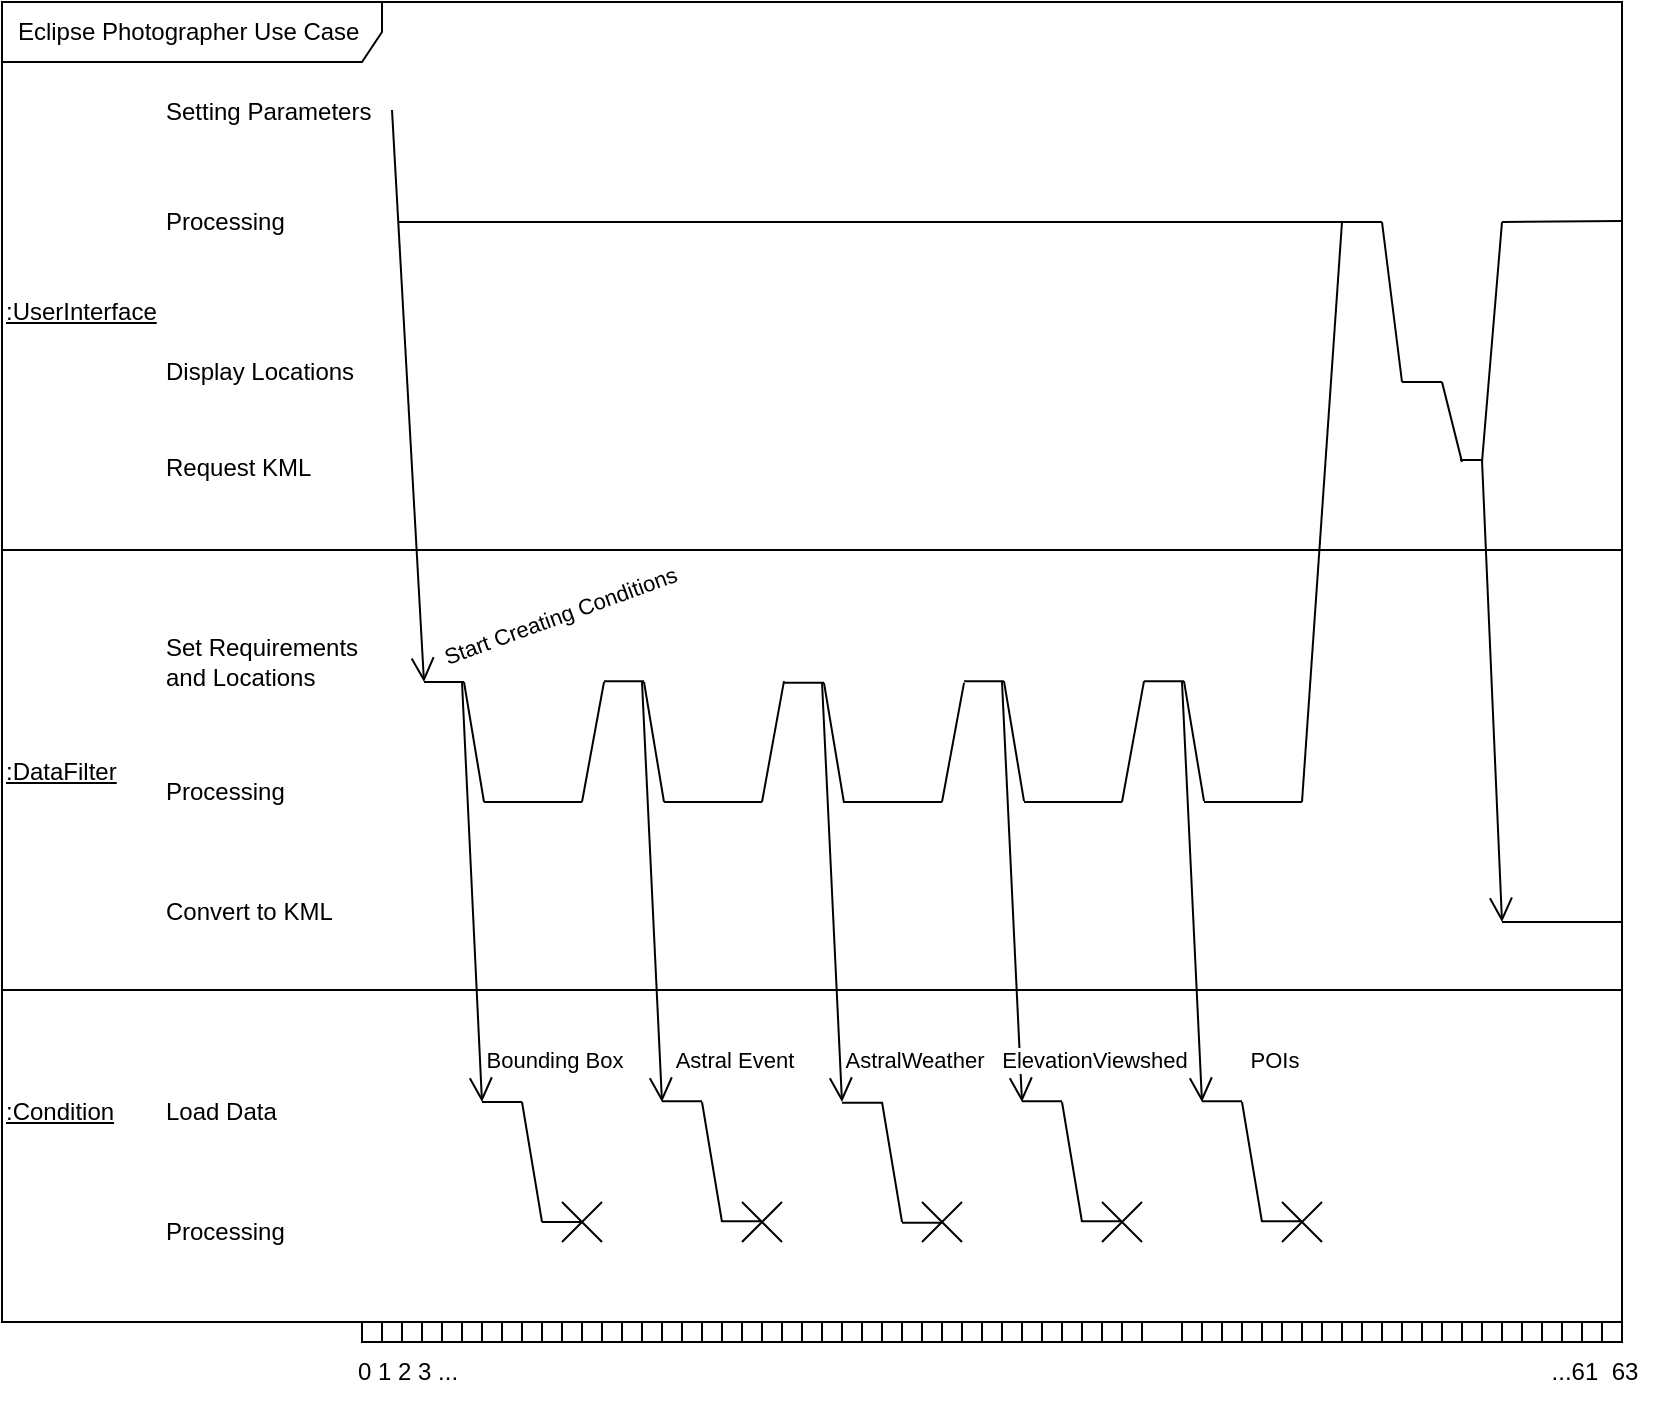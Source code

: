 <mxfile version="22.1.7" type="device">
  <diagram name="Page-1" id="HcxFEfZ0eBOzIZFBXwKu">
    <mxGraphModel dx="1050" dy="574" grid="1" gridSize="10" guides="1" tooltips="1" connect="1" arrows="1" fold="1" page="1" pageScale="1" pageWidth="850" pageHeight="1100" math="0" shadow="0">
      <root>
        <mxCell id="0" />
        <mxCell id="1" parent="0" />
        <mxCell id="DbC4WJu37ufmxkoMrPCV-1" value="Eclipse Photographer Use Case&amp;nbsp;" style="shape=umlFrame;whiteSpace=wrap;html=1;pointerEvents=0;width=190;height=30;movable=0;resizable=0;rotatable=0;deletable=0;editable=0;locked=1;connectable=0;" parent="1" vertex="1">
          <mxGeometry x="20" y="50" width="810" height="660" as="geometry" />
        </mxCell>
        <mxCell id="DbC4WJu37ufmxkoMrPCV-13" value="" style="line;strokeWidth=1;fillColor=none;align=left;verticalAlign=middle;spacingTop=-1;spacingLeft=3;spacingRight=3;rotatable=0;labelPosition=right;points=[];portConstraint=eastwest;strokeColor=inherit;" parent="1" vertex="1">
          <mxGeometry x="20" y="320" width="810" height="8" as="geometry" />
        </mxCell>
        <mxCell id="DbC4WJu37ufmxkoMrPCV-2" value="&lt;u&gt;:UserInterface&lt;/u&gt;" style="text;html=1;align=left;verticalAlign=middle;resizable=0;points=[];autosize=1;strokeColor=none;fillColor=none;" parent="1" vertex="1">
          <mxGeometry x="20" y="190" width="100" height="30" as="geometry" />
        </mxCell>
        <mxCell id="DbC4WJu37ufmxkoMrPCV-3" value="&lt;u&gt;:DataFilter&lt;/u&gt;" style="text;html=1;align=left;verticalAlign=middle;resizable=0;points=[];autosize=1;strokeColor=none;fillColor=none;" parent="1" vertex="1">
          <mxGeometry x="20" y="420" width="80" height="30" as="geometry" />
        </mxCell>
        <mxCell id="DbC4WJu37ufmxkoMrPCV-12" value="Load Data" style="text;html=1;align=left;verticalAlign=middle;resizable=0;points=[];autosize=1;strokeColor=none;fillColor=none;" parent="1" vertex="1">
          <mxGeometry x="100" y="590" width="80" height="30" as="geometry" />
        </mxCell>
        <mxCell id="DbC4WJu37ufmxkoMrPCV-14" value="Processing" style="text;html=1;align=left;verticalAlign=middle;resizable=0;points=[];autosize=1;strokeColor=none;fillColor=none;" parent="1" vertex="1">
          <mxGeometry x="100" y="430" width="80" height="30" as="geometry" />
        </mxCell>
        <mxCell id="DbC4WJu37ufmxkoMrPCV-15" value="&lt;div style=&quot;&quot;&gt;&lt;span style=&quot;background-color: initial;&quot;&gt;Set Requirements&lt;/span&gt;&lt;/div&gt;&lt;div style=&quot;&quot;&gt;&lt;span style=&quot;background-color: initial;&quot;&gt;and Locations&lt;/span&gt;&lt;/div&gt;" style="text;html=1;align=left;verticalAlign=middle;resizable=0;points=[];autosize=1;strokeColor=none;fillColor=none;" parent="1" vertex="1">
          <mxGeometry x="100" y="360" width="120" height="40" as="geometry" />
        </mxCell>
        <mxCell id="DbC4WJu37ufmxkoMrPCV-9" value="Setting Parameters" style="text;html=1;align=left;verticalAlign=middle;resizable=0;points=[];autosize=1;strokeColor=none;fillColor=none;" parent="1" vertex="1">
          <mxGeometry x="100" y="90" width="130" height="30" as="geometry" />
        </mxCell>
        <mxCell id="DbC4WJu37ufmxkoMrPCV-10" value="Processing" style="text;html=1;align=left;verticalAlign=middle;resizable=0;points=[];autosize=1;strokeColor=none;fillColor=none;" parent="1" vertex="1">
          <mxGeometry x="100" y="145" width="80" height="30" as="geometry" />
        </mxCell>
        <mxCell id="DbC4WJu37ufmxkoMrPCV-11" value="Display Locations" style="text;html=1;align=left;verticalAlign=middle;resizable=0;points=[];autosize=1;strokeColor=none;fillColor=none;" parent="1" vertex="1">
          <mxGeometry x="100" y="220" width="120" height="30" as="geometry" />
        </mxCell>
        <mxCell id="DbC4WJu37ufmxkoMrPCV-17" value="Request KML" style="text;html=1;align=left;verticalAlign=middle;resizable=0;points=[];autosize=1;strokeColor=none;fillColor=none;" parent="1" vertex="1">
          <mxGeometry x="100" y="268" width="100" height="30" as="geometry" />
        </mxCell>
        <mxCell id="DbC4WJu37ufmxkoMrPCV-18" value="Convert to KML" style="text;html=1;align=left;verticalAlign=middle;resizable=0;points=[];autosize=1;strokeColor=none;fillColor=none;" parent="1" vertex="1">
          <mxGeometry x="100" y="490" width="110" height="30" as="geometry" />
        </mxCell>
        <mxCell id="DbC4WJu37ufmxkoMrPCV-34" value="" style="endArrow=open;html=1;rounded=0;endFill=0;endSize=10;" parent="1" edge="1">
          <mxGeometry relative="1" as="geometry">
            <mxPoint x="215" y="104" as="sourcePoint" />
            <mxPoint x="231" y="390" as="targetPoint" />
          </mxGeometry>
        </mxCell>
        <mxCell id="r3XrPDGAiq6w87W_sXvV-22" value="Start Creating Conditions" style="edgeLabel;html=1;align=center;verticalAlign=middle;resizable=0;points=[];rotation=340;labelBackgroundColor=default;" parent="DbC4WJu37ufmxkoMrPCV-34" vertex="1" connectable="0">
          <mxGeometry x="0.031" y="1" relative="1" as="geometry">
            <mxPoint x="74" y="106" as="offset" />
          </mxGeometry>
        </mxCell>
        <mxCell id="DbC4WJu37ufmxkoMrPCV-35" value="" style="endArrow=none;html=1;rounded=0;" parent="1" edge="1">
          <mxGeometry relative="1" as="geometry">
            <mxPoint x="231" y="390" as="sourcePoint" />
            <mxPoint x="251" y="390" as="targetPoint" />
          </mxGeometry>
        </mxCell>
        <mxCell id="DbC4WJu37ufmxkoMrPCV-53" value="" style="endArrow=none;html=1;rounded=0;" parent="1" edge="1">
          <mxGeometry relative="1" as="geometry">
            <mxPoint x="251" y="390" as="sourcePoint" />
            <mxPoint x="261" y="450" as="targetPoint" />
          </mxGeometry>
        </mxCell>
        <mxCell id="DbC4WJu37ufmxkoMrPCV-55" value="" style="endArrow=none;html=1;rounded=0;" parent="1" edge="1">
          <mxGeometry relative="1" as="geometry">
            <mxPoint x="261" y="450" as="sourcePoint" />
            <mxPoint x="310" y="450" as="targetPoint" />
          </mxGeometry>
        </mxCell>
        <mxCell id="DbC4WJu37ufmxkoMrPCV-58" value="" style="endArrow=none;html=1;rounded=0;" parent="1" edge="1">
          <mxGeometry relative="1" as="geometry">
            <mxPoint x="321" y="390" as="sourcePoint" />
            <mxPoint x="310" y="450" as="targetPoint" />
          </mxGeometry>
        </mxCell>
        <mxCell id="DbC4WJu37ufmxkoMrPCV-59" value="" style="endArrow=none;html=1;rounded=0;" parent="1" edge="1">
          <mxGeometry relative="1" as="geometry">
            <mxPoint x="321" y="389.57" as="sourcePoint" />
            <mxPoint x="341" y="389.57" as="targetPoint" />
          </mxGeometry>
        </mxCell>
        <mxCell id="DbC4WJu37ufmxkoMrPCV-60" value="" style="endArrow=none;html=1;rounded=0;" parent="1" edge="1">
          <mxGeometry relative="1" as="geometry">
            <mxPoint x="341" y="390" as="sourcePoint" />
            <mxPoint x="351" y="450" as="targetPoint" />
          </mxGeometry>
        </mxCell>
        <mxCell id="DbC4WJu37ufmxkoMrPCV-61" value="" style="endArrow=none;html=1;rounded=0;" parent="1" edge="1">
          <mxGeometry relative="1" as="geometry">
            <mxPoint x="351" y="450" as="sourcePoint" />
            <mxPoint x="400" y="450" as="targetPoint" />
          </mxGeometry>
        </mxCell>
        <mxCell id="DbC4WJu37ufmxkoMrPCV-64" value="" style="endArrow=none;html=1;rounded=0;" parent="1" edge="1">
          <mxGeometry relative="1" as="geometry">
            <mxPoint x="411" y="389.57" as="sourcePoint" />
            <mxPoint x="400" y="450" as="targetPoint" />
          </mxGeometry>
        </mxCell>
        <mxCell id="DbC4WJu37ufmxkoMrPCV-65" value="" style="endArrow=none;html=1;rounded=0;" parent="1" edge="1">
          <mxGeometry relative="1" as="geometry">
            <mxPoint x="411" y="390.43" as="sourcePoint" />
            <mxPoint x="431" y="390.43" as="targetPoint" />
          </mxGeometry>
        </mxCell>
        <mxCell id="DbC4WJu37ufmxkoMrPCV-66" value="" style="endArrow=none;html=1;rounded=0;" parent="1" edge="1">
          <mxGeometry relative="1" as="geometry">
            <mxPoint x="431" y="390.43" as="sourcePoint" />
            <mxPoint x="441" y="450.43" as="targetPoint" />
          </mxGeometry>
        </mxCell>
        <mxCell id="DbC4WJu37ufmxkoMrPCV-67" value="" style="endArrow=none;html=1;rounded=0;" parent="1" edge="1">
          <mxGeometry relative="1" as="geometry">
            <mxPoint x="441" y="450" as="sourcePoint" />
            <mxPoint x="490" y="450" as="targetPoint" />
          </mxGeometry>
        </mxCell>
        <mxCell id="DbC4WJu37ufmxkoMrPCV-70" value="" style="endArrow=none;html=1;rounded=0;" parent="1" edge="1">
          <mxGeometry relative="1" as="geometry">
            <mxPoint x="501" y="390.43" as="sourcePoint" />
            <mxPoint x="490" y="450" as="targetPoint" />
          </mxGeometry>
        </mxCell>
        <mxCell id="DbC4WJu37ufmxkoMrPCV-71" value="" style="endArrow=none;html=1;rounded=0;" parent="1" edge="1">
          <mxGeometry relative="1" as="geometry">
            <mxPoint x="501" y="389.57" as="sourcePoint" />
            <mxPoint x="521" y="389.57" as="targetPoint" />
          </mxGeometry>
        </mxCell>
        <mxCell id="DbC4WJu37ufmxkoMrPCV-72" value="" style="endArrow=none;html=1;rounded=0;" parent="1" edge="1">
          <mxGeometry relative="1" as="geometry">
            <mxPoint x="521" y="389.57" as="sourcePoint" />
            <mxPoint x="531" y="449.57" as="targetPoint" />
          </mxGeometry>
        </mxCell>
        <mxCell id="DbC4WJu37ufmxkoMrPCV-73" value="" style="endArrow=none;html=1;rounded=0;" parent="1" edge="1">
          <mxGeometry relative="1" as="geometry">
            <mxPoint x="531" y="450" as="sourcePoint" />
            <mxPoint x="580" y="450" as="targetPoint" />
          </mxGeometry>
        </mxCell>
        <mxCell id="DbC4WJu37ufmxkoMrPCV-76" value="" style="endArrow=none;html=1;rounded=0;" parent="1" edge="1">
          <mxGeometry relative="1" as="geometry">
            <mxPoint x="591" y="389.57" as="sourcePoint" />
            <mxPoint x="580" y="450" as="targetPoint" />
          </mxGeometry>
        </mxCell>
        <mxCell id="DbC4WJu37ufmxkoMrPCV-77" value="" style="endArrow=none;html=1;rounded=0;" parent="1" edge="1">
          <mxGeometry relative="1" as="geometry">
            <mxPoint x="591" y="389.57" as="sourcePoint" />
            <mxPoint x="611" y="389.57" as="targetPoint" />
          </mxGeometry>
        </mxCell>
        <mxCell id="DbC4WJu37ufmxkoMrPCV-78" value="" style="endArrow=none;html=1;rounded=0;" parent="1" edge="1">
          <mxGeometry relative="1" as="geometry">
            <mxPoint x="611" y="389.57" as="sourcePoint" />
            <mxPoint x="621" y="449.57" as="targetPoint" />
          </mxGeometry>
        </mxCell>
        <mxCell id="DbC4WJu37ufmxkoMrPCV-79" value="" style="endArrow=none;html=1;rounded=0;" parent="1" edge="1">
          <mxGeometry relative="1" as="geometry">
            <mxPoint x="621" y="450" as="sourcePoint" />
            <mxPoint x="670" y="450" as="targetPoint" />
          </mxGeometry>
        </mxCell>
        <mxCell id="DbC4WJu37ufmxkoMrPCV-82" value="" style="endArrow=none;html=1;rounded=0;" parent="1" edge="1">
          <mxGeometry relative="1" as="geometry">
            <mxPoint x="690" y="160" as="sourcePoint" />
            <mxPoint x="670" y="450" as="targetPoint" />
          </mxGeometry>
        </mxCell>
        <mxCell id="DbC4WJu37ufmxkoMrPCV-84" value="" style="endArrow=none;html=1;rounded=0;" parent="1" edge="1">
          <mxGeometry relative="1" as="geometry">
            <mxPoint x="690" y="160" as="sourcePoint" />
            <mxPoint x="710" y="160" as="targetPoint" />
          </mxGeometry>
        </mxCell>
        <mxCell id="DbC4WJu37ufmxkoMrPCV-85" value="" style="endArrow=none;html=1;rounded=0;" parent="1" edge="1">
          <mxGeometry relative="1" as="geometry">
            <mxPoint x="710" y="160" as="sourcePoint" />
            <mxPoint x="720" y="240" as="targetPoint" />
          </mxGeometry>
        </mxCell>
        <mxCell id="DbC4WJu37ufmxkoMrPCV-86" value="" style="endArrow=none;html=1;rounded=0;fontStyle=1" parent="1" edge="1">
          <mxGeometry relative="1" as="geometry">
            <mxPoint x="720" y="240" as="sourcePoint" />
            <mxPoint x="740" y="240" as="targetPoint" />
          </mxGeometry>
        </mxCell>
        <mxCell id="DbC4WJu37ufmxkoMrPCV-89" value="" style="endArrow=none;html=1;rounded=0;" parent="1" edge="1">
          <mxGeometry relative="1" as="geometry">
            <mxPoint x="740" y="240" as="sourcePoint" />
            <mxPoint x="750" y="280" as="targetPoint" />
          </mxGeometry>
        </mxCell>
        <mxCell id="DbC4WJu37ufmxkoMrPCV-90" value="" style="endArrow=none;html=1;rounded=0;" parent="1" edge="1">
          <mxGeometry relative="1" as="geometry">
            <mxPoint x="749" y="279" as="sourcePoint" />
            <mxPoint x="760" y="279" as="targetPoint" />
          </mxGeometry>
        </mxCell>
        <mxCell id="DbC4WJu37ufmxkoMrPCV-91" value="" style="endArrow=none;html=1;rounded=0;" parent="1" edge="1">
          <mxGeometry relative="1" as="geometry">
            <mxPoint x="340" y="160" as="sourcePoint" />
            <mxPoint x="218" y="160" as="targetPoint" />
          </mxGeometry>
        </mxCell>
        <mxCell id="DbC4WJu37ufmxkoMrPCV-92" value="" style="endArrow=none;html=1;rounded=0;" parent="1" edge="1">
          <mxGeometry relative="1" as="geometry">
            <mxPoint x="340" y="160" as="sourcePoint" />
            <mxPoint x="690" y="160" as="targetPoint" />
          </mxGeometry>
        </mxCell>
        <mxCell id="DbC4WJu37ufmxkoMrPCV-93" value="" style="endArrow=open;html=1;rounded=0;endFill=0;endSize=10;" parent="1" edge="1">
          <mxGeometry relative="1" as="geometry">
            <mxPoint x="760" y="279" as="sourcePoint" />
            <mxPoint x="770" y="510" as="targetPoint" />
          </mxGeometry>
        </mxCell>
        <mxCell id="DbC4WJu37ufmxkoMrPCV-94" value="" style="endArrow=none;html=1;rounded=0;" parent="1" edge="1">
          <mxGeometry relative="1" as="geometry">
            <mxPoint x="770" y="510" as="sourcePoint" />
            <mxPoint x="830" y="510" as="targetPoint" />
          </mxGeometry>
        </mxCell>
        <mxCell id="r3XrPDGAiq6w87W_sXvV-2" value="" style="line;strokeWidth=1;fillColor=none;align=left;verticalAlign=middle;spacingTop=-1;spacingLeft=3;spacingRight=3;rotatable=0;labelPosition=right;points=[];portConstraint=eastwest;strokeColor=inherit;" parent="1" vertex="1">
          <mxGeometry x="20" y="540" width="810" height="8" as="geometry" />
        </mxCell>
        <mxCell id="r3XrPDGAiq6w87W_sXvV-3" value="&lt;u&gt;:Condition&lt;/u&gt;" style="text;html=1;align=left;verticalAlign=middle;resizable=0;points=[];autosize=1;strokeColor=none;fillColor=none;" parent="1" vertex="1">
          <mxGeometry x="20" y="590" width="80" height="30" as="geometry" />
        </mxCell>
        <mxCell id="r3XrPDGAiq6w87W_sXvV-4" value="Processing" style="text;html=1;align=left;verticalAlign=middle;resizable=0;points=[];autosize=1;strokeColor=none;fillColor=none;" parent="1" vertex="1">
          <mxGeometry x="100" y="650" width="80" height="30" as="geometry" />
        </mxCell>
        <mxCell id="r3XrPDGAiq6w87W_sXvV-5" value="" style="endArrow=none;html=1;rounded=0;" parent="1" edge="1">
          <mxGeometry relative="1" as="geometry">
            <mxPoint x="260" y="600" as="sourcePoint" />
            <mxPoint x="280" y="600" as="targetPoint" />
          </mxGeometry>
        </mxCell>
        <mxCell id="r3XrPDGAiq6w87W_sXvV-6" value="" style="endArrow=none;html=1;rounded=0;" parent="1" edge="1">
          <mxGeometry relative="1" as="geometry">
            <mxPoint x="350" y="599.57" as="sourcePoint" />
            <mxPoint x="370" y="599.57" as="targetPoint" />
          </mxGeometry>
        </mxCell>
        <mxCell id="r3XrPDGAiq6w87W_sXvV-7" value="" style="endArrow=none;html=1;rounded=0;" parent="1" edge="1">
          <mxGeometry relative="1" as="geometry">
            <mxPoint x="440" y="600.43" as="sourcePoint" />
            <mxPoint x="460" y="600.43" as="targetPoint" />
          </mxGeometry>
        </mxCell>
        <mxCell id="r3XrPDGAiq6w87W_sXvV-8" value="" style="endArrow=none;html=1;rounded=0;" parent="1" edge="1">
          <mxGeometry relative="1" as="geometry">
            <mxPoint x="530" y="599.57" as="sourcePoint" />
            <mxPoint x="550" y="599.57" as="targetPoint" />
          </mxGeometry>
        </mxCell>
        <mxCell id="r3XrPDGAiq6w87W_sXvV-9" value="" style="endArrow=none;html=1;rounded=0;" parent="1" edge="1">
          <mxGeometry relative="1" as="geometry">
            <mxPoint x="620" y="599.57" as="sourcePoint" />
            <mxPoint x="640" y="599.57" as="targetPoint" />
          </mxGeometry>
        </mxCell>
        <mxCell id="r3XrPDGAiq6w87W_sXvV-10" value="" style="endArrow=none;html=1;rounded=0;" parent="1" edge="1">
          <mxGeometry relative="1" as="geometry">
            <mxPoint x="280" y="600" as="sourcePoint" />
            <mxPoint x="290" y="660" as="targetPoint" />
          </mxGeometry>
        </mxCell>
        <mxCell id="r3XrPDGAiq6w87W_sXvV-11" value="" style="endArrow=none;html=1;rounded=0;" parent="1" edge="1">
          <mxGeometry relative="1" as="geometry">
            <mxPoint x="370" y="600" as="sourcePoint" />
            <mxPoint x="380" y="660" as="targetPoint" />
          </mxGeometry>
        </mxCell>
        <mxCell id="r3XrPDGAiq6w87W_sXvV-12" value="" style="endArrow=none;html=1;rounded=0;" parent="1" edge="1">
          <mxGeometry relative="1" as="geometry">
            <mxPoint x="460" y="600" as="sourcePoint" />
            <mxPoint x="470" y="660" as="targetPoint" />
          </mxGeometry>
        </mxCell>
        <mxCell id="r3XrPDGAiq6w87W_sXvV-13" value="" style="endArrow=none;html=1;rounded=0;" parent="1" edge="1">
          <mxGeometry relative="1" as="geometry">
            <mxPoint x="550" y="600" as="sourcePoint" />
            <mxPoint x="560" y="660" as="targetPoint" />
          </mxGeometry>
        </mxCell>
        <mxCell id="r3XrPDGAiq6w87W_sXvV-14" value="" style="endArrow=none;html=1;rounded=0;" parent="1" edge="1">
          <mxGeometry relative="1" as="geometry">
            <mxPoint x="640" y="600" as="sourcePoint" />
            <mxPoint x="650" y="660" as="targetPoint" />
          </mxGeometry>
        </mxCell>
        <mxCell id="r3XrPDGAiq6w87W_sXvV-17" value="" style="endArrow=none;html=1;rounded=0;" parent="1" edge="1">
          <mxGeometry relative="1" as="geometry">
            <mxPoint x="290" y="660" as="sourcePoint" />
            <mxPoint x="310" y="660" as="targetPoint" />
          </mxGeometry>
        </mxCell>
        <mxCell id="r3XrPDGAiq6w87W_sXvV-18" value="" style="endArrow=none;html=1;rounded=0;" parent="1" edge="1">
          <mxGeometry relative="1" as="geometry">
            <mxPoint x="380" y="659.57" as="sourcePoint" />
            <mxPoint x="400" y="659.57" as="targetPoint" />
          </mxGeometry>
        </mxCell>
        <mxCell id="r3XrPDGAiq6w87W_sXvV-19" value="" style="endArrow=none;html=1;rounded=0;" parent="1" edge="1">
          <mxGeometry relative="1" as="geometry">
            <mxPoint x="470" y="660.43" as="sourcePoint" />
            <mxPoint x="490" y="660.43" as="targetPoint" />
          </mxGeometry>
        </mxCell>
        <mxCell id="r3XrPDGAiq6w87W_sXvV-20" value="" style="endArrow=none;html=1;rounded=0;" parent="1" edge="1">
          <mxGeometry relative="1" as="geometry">
            <mxPoint x="560" y="659.57" as="sourcePoint" />
            <mxPoint x="580" y="659.57" as="targetPoint" />
          </mxGeometry>
        </mxCell>
        <mxCell id="r3XrPDGAiq6w87W_sXvV-21" value="" style="endArrow=none;html=1;rounded=0;" parent="1" edge="1">
          <mxGeometry relative="1" as="geometry">
            <mxPoint x="650" y="659.57" as="sourcePoint" />
            <mxPoint x="670" y="659.57" as="targetPoint" />
          </mxGeometry>
        </mxCell>
        <mxCell id="r3XrPDGAiq6w87W_sXvV-23" value="" style="endArrow=open;html=1;rounded=0;endFill=0;endSize=10;" parent="1" edge="1">
          <mxGeometry relative="1" as="geometry">
            <mxPoint x="250" y="390" as="sourcePoint" />
            <mxPoint x="260" y="600" as="targetPoint" />
          </mxGeometry>
        </mxCell>
        <mxCell id="r3XrPDGAiq6w87W_sXvV-29" value="Bounding Box" style="edgeLabel;html=1;align=center;verticalAlign=middle;resizable=0;points=[];" parent="r3XrPDGAiq6w87W_sXvV-23" vertex="1" connectable="0">
          <mxGeometry x="0.796" y="3" relative="1" as="geometry">
            <mxPoint x="34" as="offset" />
          </mxGeometry>
        </mxCell>
        <mxCell id="r3XrPDGAiq6w87W_sXvV-25" value="" style="endArrow=open;html=1;rounded=0;endFill=0;endSize=10;" parent="1" edge="1">
          <mxGeometry relative="1" as="geometry">
            <mxPoint x="340" y="390" as="sourcePoint" />
            <mxPoint x="350" y="600" as="targetPoint" />
          </mxGeometry>
        </mxCell>
        <mxCell id="r3XrPDGAiq6w87W_sXvV-30" value="Astral Event" style="edgeLabel;html=1;align=center;verticalAlign=middle;resizable=0;points=[];" parent="r3XrPDGAiq6w87W_sXvV-25" vertex="1" connectable="0">
          <mxGeometry x="0.796" y="3" relative="1" as="geometry">
            <mxPoint x="34" as="offset" />
          </mxGeometry>
        </mxCell>
        <mxCell id="r3XrPDGAiq6w87W_sXvV-26" value="" style="endArrow=open;html=1;rounded=0;endFill=0;endSize=10;" parent="1" edge="1">
          <mxGeometry relative="1" as="geometry">
            <mxPoint x="430" y="390" as="sourcePoint" />
            <mxPoint x="440" y="600" as="targetPoint" />
          </mxGeometry>
        </mxCell>
        <mxCell id="r3XrPDGAiq6w87W_sXvV-31" value="AstralWeather" style="edgeLabel;html=1;align=center;verticalAlign=middle;resizable=0;points=[];" parent="r3XrPDGAiq6w87W_sXvV-26" vertex="1" connectable="0">
          <mxGeometry x="0.796" y="3" relative="1" as="geometry">
            <mxPoint x="34" as="offset" />
          </mxGeometry>
        </mxCell>
        <mxCell id="r3XrPDGAiq6w87W_sXvV-27" value="" style="endArrow=open;html=1;rounded=0;endFill=0;endSize=10;" parent="1" edge="1">
          <mxGeometry relative="1" as="geometry">
            <mxPoint x="520" y="390" as="sourcePoint" />
            <mxPoint x="530" y="600" as="targetPoint" />
          </mxGeometry>
        </mxCell>
        <mxCell id="r3XrPDGAiq6w87W_sXvV-32" value="ElevationViewshed" style="edgeLabel;html=1;align=center;verticalAlign=middle;resizable=0;points=[];" parent="r3XrPDGAiq6w87W_sXvV-27" vertex="1" connectable="0">
          <mxGeometry x="0.796" y="3" relative="1" as="geometry">
            <mxPoint x="34" as="offset" />
          </mxGeometry>
        </mxCell>
        <mxCell id="r3XrPDGAiq6w87W_sXvV-28" value="" style="endArrow=open;html=1;rounded=0;endFill=0;endSize=10;" parent="1" edge="1">
          <mxGeometry relative="1" as="geometry">
            <mxPoint x="610" y="390" as="sourcePoint" />
            <mxPoint x="620" y="600" as="targetPoint" />
          </mxGeometry>
        </mxCell>
        <mxCell id="r3XrPDGAiq6w87W_sXvV-33" value="POIs" style="edgeLabel;html=1;align=center;verticalAlign=middle;resizable=0;points=[];" parent="r3XrPDGAiq6w87W_sXvV-28" vertex="1" connectable="0">
          <mxGeometry x="0.796" y="3" relative="1" as="geometry">
            <mxPoint x="34" as="offset" />
          </mxGeometry>
        </mxCell>
        <mxCell id="r3XrPDGAiq6w87W_sXvV-35" value="" style="shape=umlDestroy;whiteSpace=wrap;html=1;strokeWidth=1;targetShapes=umlLifeline;" parent="1" vertex="1">
          <mxGeometry x="300" y="650" width="20" height="20" as="geometry" />
        </mxCell>
        <mxCell id="r3XrPDGAiq6w87W_sXvV-36" value="" style="shape=umlDestroy;whiteSpace=wrap;html=1;strokeWidth=1;targetShapes=umlLifeline;" parent="1" vertex="1">
          <mxGeometry x="390" y="650" width="20" height="20" as="geometry" />
        </mxCell>
        <mxCell id="r3XrPDGAiq6w87W_sXvV-37" value="" style="shape=umlDestroy;whiteSpace=wrap;html=1;strokeWidth=1;targetShapes=umlLifeline;" parent="1" vertex="1">
          <mxGeometry x="480" y="650" width="20" height="20" as="geometry" />
        </mxCell>
        <mxCell id="r3XrPDGAiq6w87W_sXvV-38" value="" style="shape=umlDestroy;whiteSpace=wrap;html=1;strokeWidth=1;targetShapes=umlLifeline;" parent="1" vertex="1">
          <mxGeometry x="570" y="650" width="20" height="20" as="geometry" />
        </mxCell>
        <mxCell id="r3XrPDGAiq6w87W_sXvV-39" value="" style="shape=umlDestroy;whiteSpace=wrap;html=1;strokeWidth=1;targetShapes=umlLifeline;" parent="1" vertex="1">
          <mxGeometry x="660" y="650" width="20" height="20" as="geometry" />
        </mxCell>
        <mxCell id="mMm8P-tEYVoinYkNMudy-1" value="" style="endArrow=none;html=1;rounded=0;" parent="1" edge="1">
          <mxGeometry relative="1" as="geometry">
            <mxPoint x="770" y="160" as="sourcePoint" />
            <mxPoint x="830" y="159.5" as="targetPoint" />
          </mxGeometry>
        </mxCell>
        <mxCell id="mMm8P-tEYVoinYkNMudy-2" value="" style="endArrow=none;html=1;rounded=0;" parent="1" edge="1">
          <mxGeometry relative="1" as="geometry">
            <mxPoint x="770" y="160" as="sourcePoint" />
            <mxPoint x="760" y="280" as="targetPoint" />
          </mxGeometry>
        </mxCell>
        <mxCell id="jomz1oieENINk2403HHC-11" value="" style="shape=table;startSize=0;container=1;collapsible=0;childLayout=tableLayout;strokeColor=default;swimlaneLine=1;fillColor=none;" vertex="1" parent="1">
          <mxGeometry x="200" y="710" width="630" height="10" as="geometry" />
        </mxCell>
        <mxCell id="jomz1oieENINk2403HHC-12" value="" style="shape=tableRow;horizontal=0;startSize=0;swimlaneHead=0;swimlaneBody=0;strokeColor=inherit;top=0;left=0;bottom=0;right=0;collapsible=0;dropTarget=0;fillColor=none;points=[[0,0.5],[1,0.5]];portConstraint=eastwest;" vertex="1" parent="jomz1oieENINk2403HHC-11">
          <mxGeometry width="630" height="10" as="geometry" />
        </mxCell>
        <mxCell id="jomz1oieENINk2403HHC-13" value="" style="shape=partialRectangle;html=1;whiteSpace=wrap;connectable=0;strokeColor=inherit;overflow=hidden;fillColor=none;top=0;left=0;bottom=0;right=0;pointerEvents=1;" vertex="1" parent="jomz1oieENINk2403HHC-12">
          <mxGeometry width="10" height="10" as="geometry">
            <mxRectangle width="10" height="10" as="alternateBounds" />
          </mxGeometry>
        </mxCell>
        <mxCell id="jomz1oieENINk2403HHC-14" value="" style="shape=partialRectangle;html=1;whiteSpace=wrap;connectable=0;strokeColor=inherit;overflow=hidden;fillColor=none;top=0;left=0;bottom=0;right=0;pointerEvents=1;" vertex="1" parent="jomz1oieENINk2403HHC-12">
          <mxGeometry x="10" width="10" height="10" as="geometry">
            <mxRectangle width="10" height="10" as="alternateBounds" />
          </mxGeometry>
        </mxCell>
        <mxCell id="jomz1oieENINk2403HHC-15" value="" style="shape=partialRectangle;html=1;whiteSpace=wrap;connectable=0;strokeColor=inherit;overflow=hidden;fillColor=none;top=0;left=0;bottom=0;right=0;pointerEvents=1;" vertex="1" parent="jomz1oieENINk2403HHC-12">
          <mxGeometry x="20" width="10" height="10" as="geometry">
            <mxRectangle width="10" height="10" as="alternateBounds" />
          </mxGeometry>
        </mxCell>
        <mxCell id="jomz1oieENINk2403HHC-16" value="" style="shape=partialRectangle;html=1;whiteSpace=wrap;connectable=0;strokeColor=inherit;overflow=hidden;fillColor=none;top=0;left=0;bottom=0;right=0;pointerEvents=1;" vertex="1" parent="jomz1oieENINk2403HHC-12">
          <mxGeometry x="30" width="10" height="10" as="geometry">
            <mxRectangle width="10" height="10" as="alternateBounds" />
          </mxGeometry>
        </mxCell>
        <mxCell id="jomz1oieENINk2403HHC-17" value="" style="shape=partialRectangle;html=1;whiteSpace=wrap;connectable=0;strokeColor=inherit;overflow=hidden;fillColor=none;top=0;left=0;bottom=0;right=0;pointerEvents=1;" vertex="1" parent="jomz1oieENINk2403HHC-12">
          <mxGeometry x="40" width="10" height="10" as="geometry">
            <mxRectangle width="10" height="10" as="alternateBounds" />
          </mxGeometry>
        </mxCell>
        <mxCell id="jomz1oieENINk2403HHC-18" value="" style="shape=partialRectangle;html=1;whiteSpace=wrap;connectable=0;strokeColor=inherit;overflow=hidden;fillColor=none;top=0;left=0;bottom=0;right=0;pointerEvents=1;" vertex="1" parent="jomz1oieENINk2403HHC-12">
          <mxGeometry x="50" width="10" height="10" as="geometry">
            <mxRectangle width="10" height="10" as="alternateBounds" />
          </mxGeometry>
        </mxCell>
        <mxCell id="jomz1oieENINk2403HHC-19" value="" style="shape=partialRectangle;html=1;whiteSpace=wrap;connectable=0;strokeColor=inherit;overflow=hidden;fillColor=none;top=0;left=0;bottom=0;right=0;pointerEvents=1;" vertex="1" parent="jomz1oieENINk2403HHC-12">
          <mxGeometry x="60" width="10" height="10" as="geometry">
            <mxRectangle width="10" height="10" as="alternateBounds" />
          </mxGeometry>
        </mxCell>
        <mxCell id="jomz1oieENINk2403HHC-20" value="" style="shape=partialRectangle;html=1;whiteSpace=wrap;connectable=0;strokeColor=inherit;overflow=hidden;fillColor=none;top=0;left=0;bottom=0;right=0;pointerEvents=1;" vertex="1" parent="jomz1oieENINk2403HHC-12">
          <mxGeometry x="70" width="10" height="10" as="geometry">
            <mxRectangle width="10" height="10" as="alternateBounds" />
          </mxGeometry>
        </mxCell>
        <mxCell id="jomz1oieENINk2403HHC-21" value="" style="shape=partialRectangle;html=1;whiteSpace=wrap;connectable=0;strokeColor=inherit;overflow=hidden;fillColor=none;top=0;left=0;bottom=0;right=0;pointerEvents=1;" vertex="1" parent="jomz1oieENINk2403HHC-12">
          <mxGeometry x="80" width="10" height="10" as="geometry">
            <mxRectangle width="10" height="10" as="alternateBounds" />
          </mxGeometry>
        </mxCell>
        <mxCell id="jomz1oieENINk2403HHC-22" value="" style="shape=partialRectangle;html=1;whiteSpace=wrap;connectable=0;strokeColor=inherit;overflow=hidden;fillColor=none;top=0;left=0;bottom=0;right=0;pointerEvents=1;" vertex="1" parent="jomz1oieENINk2403HHC-12">
          <mxGeometry x="90" width="10" height="10" as="geometry">
            <mxRectangle width="10" height="10" as="alternateBounds" />
          </mxGeometry>
        </mxCell>
        <mxCell id="jomz1oieENINk2403HHC-23" style="shape=partialRectangle;html=1;whiteSpace=wrap;connectable=0;strokeColor=inherit;overflow=hidden;fillColor=none;top=0;left=0;bottom=0;right=0;pointerEvents=1;" vertex="1" parent="jomz1oieENINk2403HHC-12">
          <mxGeometry x="100" width="10" height="10" as="geometry">
            <mxRectangle width="10" height="10" as="alternateBounds" />
          </mxGeometry>
        </mxCell>
        <mxCell id="jomz1oieENINk2403HHC-24" style="shape=partialRectangle;html=1;whiteSpace=wrap;connectable=0;strokeColor=inherit;overflow=hidden;fillColor=none;top=0;left=0;bottom=0;right=0;pointerEvents=1;" vertex="1" parent="jomz1oieENINk2403HHC-12">
          <mxGeometry x="110" width="10" height="10" as="geometry">
            <mxRectangle width="10" height="10" as="alternateBounds" />
          </mxGeometry>
        </mxCell>
        <mxCell id="jomz1oieENINk2403HHC-25" style="shape=partialRectangle;html=1;whiteSpace=wrap;connectable=0;strokeColor=inherit;overflow=hidden;fillColor=none;top=0;left=0;bottom=0;right=0;pointerEvents=1;" vertex="1" parent="jomz1oieENINk2403HHC-12">
          <mxGeometry x="120" width="10" height="10" as="geometry">
            <mxRectangle width="10" height="10" as="alternateBounds" />
          </mxGeometry>
        </mxCell>
        <mxCell id="jomz1oieENINk2403HHC-26" style="shape=partialRectangle;html=1;whiteSpace=wrap;connectable=0;strokeColor=inherit;overflow=hidden;fillColor=none;top=0;left=0;bottom=0;right=0;pointerEvents=1;" vertex="1" parent="jomz1oieENINk2403HHC-12">
          <mxGeometry x="130" width="10" height="10" as="geometry">
            <mxRectangle width="10" height="10" as="alternateBounds" />
          </mxGeometry>
        </mxCell>
        <mxCell id="jomz1oieENINk2403HHC-27" style="shape=partialRectangle;html=1;whiteSpace=wrap;connectable=0;strokeColor=inherit;overflow=hidden;fillColor=none;top=0;left=0;bottom=0;right=0;pointerEvents=1;" vertex="1" parent="jomz1oieENINk2403HHC-12">
          <mxGeometry x="140" width="10" height="10" as="geometry">
            <mxRectangle width="10" height="10" as="alternateBounds" />
          </mxGeometry>
        </mxCell>
        <mxCell id="jomz1oieENINk2403HHC-28" style="shape=partialRectangle;html=1;whiteSpace=wrap;connectable=0;strokeColor=inherit;overflow=hidden;fillColor=none;top=0;left=0;bottom=0;right=0;pointerEvents=1;" vertex="1" parent="jomz1oieENINk2403HHC-12">
          <mxGeometry x="150" width="10" height="10" as="geometry">
            <mxRectangle width="10" height="10" as="alternateBounds" />
          </mxGeometry>
        </mxCell>
        <mxCell id="jomz1oieENINk2403HHC-29" style="shape=partialRectangle;html=1;whiteSpace=wrap;connectable=0;strokeColor=inherit;overflow=hidden;fillColor=none;top=0;left=0;bottom=0;right=0;pointerEvents=1;" vertex="1" parent="jomz1oieENINk2403HHC-12">
          <mxGeometry x="160" width="10" height="10" as="geometry">
            <mxRectangle width="10" height="10" as="alternateBounds" />
          </mxGeometry>
        </mxCell>
        <mxCell id="jomz1oieENINk2403HHC-30" style="shape=partialRectangle;html=1;whiteSpace=wrap;connectable=0;strokeColor=inherit;overflow=hidden;fillColor=none;top=0;left=0;bottom=0;right=0;pointerEvents=1;" vertex="1" parent="jomz1oieENINk2403HHC-12">
          <mxGeometry x="170" width="10" height="10" as="geometry">
            <mxRectangle width="10" height="10" as="alternateBounds" />
          </mxGeometry>
        </mxCell>
        <mxCell id="jomz1oieENINk2403HHC-31" style="shape=partialRectangle;html=1;whiteSpace=wrap;connectable=0;strokeColor=inherit;overflow=hidden;fillColor=none;top=0;left=0;bottom=0;right=0;pointerEvents=1;" vertex="1" parent="jomz1oieENINk2403HHC-12">
          <mxGeometry x="180" width="10" height="10" as="geometry">
            <mxRectangle width="10" height="10" as="alternateBounds" />
          </mxGeometry>
        </mxCell>
        <mxCell id="jomz1oieENINk2403HHC-32" style="shape=partialRectangle;html=1;whiteSpace=wrap;connectable=0;strokeColor=inherit;overflow=hidden;fillColor=none;top=0;left=0;bottom=0;right=0;pointerEvents=1;" vertex="1" parent="jomz1oieENINk2403HHC-12">
          <mxGeometry x="190" width="10" height="10" as="geometry">
            <mxRectangle width="10" height="10" as="alternateBounds" />
          </mxGeometry>
        </mxCell>
        <mxCell id="jomz1oieENINk2403HHC-33" style="shape=partialRectangle;html=1;whiteSpace=wrap;connectable=0;strokeColor=inherit;overflow=hidden;fillColor=none;top=0;left=0;bottom=0;right=0;pointerEvents=1;" vertex="1" parent="jomz1oieENINk2403HHC-12">
          <mxGeometry x="200" width="10" height="10" as="geometry">
            <mxRectangle width="10" height="10" as="alternateBounds" />
          </mxGeometry>
        </mxCell>
        <mxCell id="jomz1oieENINk2403HHC-34" style="shape=partialRectangle;html=1;whiteSpace=wrap;connectable=0;strokeColor=inherit;overflow=hidden;fillColor=none;top=0;left=0;bottom=0;right=0;pointerEvents=1;" vertex="1" parent="jomz1oieENINk2403HHC-12">
          <mxGeometry x="210" width="10" height="10" as="geometry">
            <mxRectangle width="10" height="10" as="alternateBounds" />
          </mxGeometry>
        </mxCell>
        <mxCell id="jomz1oieENINk2403HHC-35" style="shape=partialRectangle;html=1;whiteSpace=wrap;connectable=0;strokeColor=inherit;overflow=hidden;fillColor=none;top=0;left=0;bottom=0;right=0;pointerEvents=1;" vertex="1" parent="jomz1oieENINk2403HHC-12">
          <mxGeometry x="220" width="10" height="10" as="geometry">
            <mxRectangle width="10" height="10" as="alternateBounds" />
          </mxGeometry>
        </mxCell>
        <mxCell id="jomz1oieENINk2403HHC-36" style="shape=partialRectangle;html=1;whiteSpace=wrap;connectable=0;strokeColor=inherit;overflow=hidden;fillColor=none;top=0;left=0;bottom=0;right=0;pointerEvents=1;" vertex="1" parent="jomz1oieENINk2403HHC-12">
          <mxGeometry x="230" width="10" height="10" as="geometry">
            <mxRectangle width="10" height="10" as="alternateBounds" />
          </mxGeometry>
        </mxCell>
        <mxCell id="jomz1oieENINk2403HHC-37" style="shape=partialRectangle;html=1;whiteSpace=wrap;connectable=0;strokeColor=inherit;overflow=hidden;fillColor=none;top=0;left=0;bottom=0;right=0;pointerEvents=1;" vertex="1" parent="jomz1oieENINk2403HHC-12">
          <mxGeometry x="240" width="10" height="10" as="geometry">
            <mxRectangle width="10" height="10" as="alternateBounds" />
          </mxGeometry>
        </mxCell>
        <mxCell id="jomz1oieENINk2403HHC-38" style="shape=partialRectangle;html=1;whiteSpace=wrap;connectable=0;strokeColor=inherit;overflow=hidden;fillColor=none;top=0;left=0;bottom=0;right=0;pointerEvents=1;" vertex="1" parent="jomz1oieENINk2403HHC-12">
          <mxGeometry x="250" width="10" height="10" as="geometry">
            <mxRectangle width="10" height="10" as="alternateBounds" />
          </mxGeometry>
        </mxCell>
        <mxCell id="jomz1oieENINk2403HHC-39" style="shape=partialRectangle;html=1;whiteSpace=wrap;connectable=0;strokeColor=inherit;overflow=hidden;fillColor=none;top=0;left=0;bottom=0;right=0;pointerEvents=1;" vertex="1" parent="jomz1oieENINk2403HHC-12">
          <mxGeometry x="260" width="10" height="10" as="geometry">
            <mxRectangle width="10" height="10" as="alternateBounds" />
          </mxGeometry>
        </mxCell>
        <mxCell id="jomz1oieENINk2403HHC-40" style="shape=partialRectangle;html=1;whiteSpace=wrap;connectable=0;strokeColor=inherit;overflow=hidden;fillColor=none;top=0;left=0;bottom=0;right=0;pointerEvents=1;" vertex="1" parent="jomz1oieENINk2403HHC-12">
          <mxGeometry x="270" width="10" height="10" as="geometry">
            <mxRectangle width="10" height="10" as="alternateBounds" />
          </mxGeometry>
        </mxCell>
        <mxCell id="jomz1oieENINk2403HHC-41" style="shape=partialRectangle;html=1;whiteSpace=wrap;connectable=0;strokeColor=inherit;overflow=hidden;fillColor=none;top=0;left=0;bottom=0;right=0;pointerEvents=1;" vertex="1" parent="jomz1oieENINk2403HHC-12">
          <mxGeometry x="280" width="10" height="10" as="geometry">
            <mxRectangle width="10" height="10" as="alternateBounds" />
          </mxGeometry>
        </mxCell>
        <mxCell id="jomz1oieENINk2403HHC-42" style="shape=partialRectangle;html=1;whiteSpace=wrap;connectable=0;strokeColor=inherit;overflow=hidden;fillColor=none;top=0;left=0;bottom=0;right=0;pointerEvents=1;" vertex="1" parent="jomz1oieENINk2403HHC-12">
          <mxGeometry x="290" width="10" height="10" as="geometry">
            <mxRectangle width="10" height="10" as="alternateBounds" />
          </mxGeometry>
        </mxCell>
        <mxCell id="jomz1oieENINk2403HHC-43" style="shape=partialRectangle;html=1;whiteSpace=wrap;connectable=0;strokeColor=inherit;overflow=hidden;fillColor=none;top=0;left=0;bottom=0;right=0;pointerEvents=1;" vertex="1" parent="jomz1oieENINk2403HHC-12">
          <mxGeometry x="300" width="10" height="10" as="geometry">
            <mxRectangle width="10" height="10" as="alternateBounds" />
          </mxGeometry>
        </mxCell>
        <mxCell id="jomz1oieENINk2403HHC-44" style="shape=partialRectangle;html=1;whiteSpace=wrap;connectable=0;strokeColor=inherit;overflow=hidden;fillColor=none;top=0;left=0;bottom=0;right=0;pointerEvents=1;" vertex="1" parent="jomz1oieENINk2403HHC-12">
          <mxGeometry x="310" width="10" height="10" as="geometry">
            <mxRectangle width="10" height="10" as="alternateBounds" />
          </mxGeometry>
        </mxCell>
        <mxCell id="jomz1oieENINk2403HHC-45" style="shape=partialRectangle;html=1;whiteSpace=wrap;connectable=0;strokeColor=inherit;overflow=hidden;fillColor=none;top=0;left=0;bottom=0;right=0;pointerEvents=1;" vertex="1" parent="jomz1oieENINk2403HHC-12">
          <mxGeometry x="320" width="10" height="10" as="geometry">
            <mxRectangle width="10" height="10" as="alternateBounds" />
          </mxGeometry>
        </mxCell>
        <mxCell id="jomz1oieENINk2403HHC-46" style="shape=partialRectangle;html=1;whiteSpace=wrap;connectable=0;strokeColor=inherit;overflow=hidden;fillColor=none;top=0;left=0;bottom=0;right=0;pointerEvents=1;" vertex="1" parent="jomz1oieENINk2403HHC-12">
          <mxGeometry x="330" width="10" height="10" as="geometry">
            <mxRectangle width="10" height="10" as="alternateBounds" />
          </mxGeometry>
        </mxCell>
        <mxCell id="jomz1oieENINk2403HHC-47" style="shape=partialRectangle;html=1;whiteSpace=wrap;connectable=0;strokeColor=inherit;overflow=hidden;fillColor=none;top=0;left=0;bottom=0;right=0;pointerEvents=1;" vertex="1" parent="jomz1oieENINk2403HHC-12">
          <mxGeometry x="340" width="10" height="10" as="geometry">
            <mxRectangle width="10" height="10" as="alternateBounds" />
          </mxGeometry>
        </mxCell>
        <mxCell id="jomz1oieENINk2403HHC-48" style="shape=partialRectangle;html=1;whiteSpace=wrap;connectable=0;strokeColor=inherit;overflow=hidden;fillColor=none;top=0;left=0;bottom=0;right=0;pointerEvents=1;" vertex="1" parent="jomz1oieENINk2403HHC-12">
          <mxGeometry x="350" width="10" height="10" as="geometry">
            <mxRectangle width="10" height="10" as="alternateBounds" />
          </mxGeometry>
        </mxCell>
        <mxCell id="jomz1oieENINk2403HHC-49" style="shape=partialRectangle;html=1;whiteSpace=wrap;connectable=0;strokeColor=inherit;overflow=hidden;fillColor=none;top=0;left=0;bottom=0;right=0;pointerEvents=1;" vertex="1" parent="jomz1oieENINk2403HHC-12">
          <mxGeometry x="360" width="10" height="10" as="geometry">
            <mxRectangle width="10" height="10" as="alternateBounds" />
          </mxGeometry>
        </mxCell>
        <mxCell id="jomz1oieENINk2403HHC-50" style="shape=partialRectangle;html=1;whiteSpace=wrap;connectable=0;strokeColor=inherit;overflow=hidden;fillColor=none;top=0;left=0;bottom=0;right=0;pointerEvents=1;" vertex="1" parent="jomz1oieENINk2403HHC-12">
          <mxGeometry x="370" width="10" height="10" as="geometry">
            <mxRectangle width="10" height="10" as="alternateBounds" />
          </mxGeometry>
        </mxCell>
        <mxCell id="jomz1oieENINk2403HHC-51" style="shape=partialRectangle;html=1;whiteSpace=wrap;connectable=0;strokeColor=inherit;overflow=hidden;fillColor=none;top=0;left=0;bottom=0;right=0;pointerEvents=1;" vertex="1" parent="jomz1oieENINk2403HHC-12">
          <mxGeometry x="380" width="10" height="10" as="geometry">
            <mxRectangle width="10" height="10" as="alternateBounds" />
          </mxGeometry>
        </mxCell>
        <mxCell id="jomz1oieENINk2403HHC-52" style="shape=partialRectangle;html=1;whiteSpace=wrap;connectable=0;strokeColor=inherit;overflow=hidden;fillColor=none;top=0;left=0;bottom=0;right=0;pointerEvents=1;" vertex="1" parent="jomz1oieENINk2403HHC-12">
          <mxGeometry x="390" height="10" as="geometry">
            <mxRectangle height="10" as="alternateBounds" />
          </mxGeometry>
        </mxCell>
        <mxCell id="jomz1oieENINk2403HHC-53" style="shape=partialRectangle;html=1;whiteSpace=wrap;connectable=0;strokeColor=inherit;overflow=hidden;fillColor=none;top=0;left=0;bottom=0;right=0;pointerEvents=1;" vertex="1" parent="jomz1oieENINk2403HHC-12">
          <mxGeometry x="390" width="20" height="10" as="geometry">
            <mxRectangle width="20" height="10" as="alternateBounds" />
          </mxGeometry>
        </mxCell>
        <mxCell id="jomz1oieENINk2403HHC-54" style="shape=partialRectangle;html=1;whiteSpace=wrap;connectable=0;strokeColor=inherit;overflow=hidden;fillColor=none;top=0;left=0;bottom=0;right=0;pointerEvents=1;" vertex="1" parent="jomz1oieENINk2403HHC-12">
          <mxGeometry x="410" width="10" height="10" as="geometry">
            <mxRectangle width="10" height="10" as="alternateBounds" />
          </mxGeometry>
        </mxCell>
        <mxCell id="jomz1oieENINk2403HHC-55" style="shape=partialRectangle;html=1;whiteSpace=wrap;connectable=0;strokeColor=inherit;overflow=hidden;fillColor=none;top=0;left=0;bottom=0;right=0;pointerEvents=1;" vertex="1" parent="jomz1oieENINk2403HHC-12">
          <mxGeometry x="420" width="10" height="10" as="geometry">
            <mxRectangle width="10" height="10" as="alternateBounds" />
          </mxGeometry>
        </mxCell>
        <mxCell id="jomz1oieENINk2403HHC-56" style="shape=partialRectangle;html=1;whiteSpace=wrap;connectable=0;strokeColor=inherit;overflow=hidden;fillColor=none;top=0;left=0;bottom=0;right=0;pointerEvents=1;" vertex="1" parent="jomz1oieENINk2403HHC-12">
          <mxGeometry x="430" width="10" height="10" as="geometry">
            <mxRectangle width="10" height="10" as="alternateBounds" />
          </mxGeometry>
        </mxCell>
        <mxCell id="jomz1oieENINk2403HHC-57" style="shape=partialRectangle;html=1;whiteSpace=wrap;connectable=0;strokeColor=inherit;overflow=hidden;fillColor=none;top=0;left=0;bottom=0;right=0;pointerEvents=1;" vertex="1" parent="jomz1oieENINk2403HHC-12">
          <mxGeometry x="440" width="10" height="10" as="geometry">
            <mxRectangle width="10" height="10" as="alternateBounds" />
          </mxGeometry>
        </mxCell>
        <mxCell id="jomz1oieENINk2403HHC-58" style="shape=partialRectangle;html=1;whiteSpace=wrap;connectable=0;strokeColor=inherit;overflow=hidden;fillColor=none;top=0;left=0;bottom=0;right=0;pointerEvents=1;" vertex="1" parent="jomz1oieENINk2403HHC-12">
          <mxGeometry x="450" width="10" height="10" as="geometry">
            <mxRectangle width="10" height="10" as="alternateBounds" />
          </mxGeometry>
        </mxCell>
        <mxCell id="jomz1oieENINk2403HHC-59" style="shape=partialRectangle;html=1;whiteSpace=wrap;connectable=0;strokeColor=inherit;overflow=hidden;fillColor=none;top=0;left=0;bottom=0;right=0;pointerEvents=1;" vertex="1" parent="jomz1oieENINk2403HHC-12">
          <mxGeometry x="460" width="10" height="10" as="geometry">
            <mxRectangle width="10" height="10" as="alternateBounds" />
          </mxGeometry>
        </mxCell>
        <mxCell id="jomz1oieENINk2403HHC-60" style="shape=partialRectangle;html=1;whiteSpace=wrap;connectable=0;strokeColor=inherit;overflow=hidden;fillColor=none;top=0;left=0;bottom=0;right=0;pointerEvents=1;" vertex="1" parent="jomz1oieENINk2403HHC-12">
          <mxGeometry x="470" width="10" height="10" as="geometry">
            <mxRectangle width="10" height="10" as="alternateBounds" />
          </mxGeometry>
        </mxCell>
        <mxCell id="jomz1oieENINk2403HHC-61" style="shape=partialRectangle;html=1;whiteSpace=wrap;connectable=0;strokeColor=inherit;overflow=hidden;fillColor=none;top=0;left=0;bottom=0;right=0;pointerEvents=1;" vertex="1" parent="jomz1oieENINk2403HHC-12">
          <mxGeometry x="480" width="10" height="10" as="geometry">
            <mxRectangle width="10" height="10" as="alternateBounds" />
          </mxGeometry>
        </mxCell>
        <mxCell id="jomz1oieENINk2403HHC-62" style="shape=partialRectangle;html=1;whiteSpace=wrap;connectable=0;strokeColor=inherit;overflow=hidden;fillColor=none;top=0;left=0;bottom=0;right=0;pointerEvents=1;" vertex="1" parent="jomz1oieENINk2403HHC-12">
          <mxGeometry x="490" width="10" height="10" as="geometry">
            <mxRectangle width="10" height="10" as="alternateBounds" />
          </mxGeometry>
        </mxCell>
        <mxCell id="jomz1oieENINk2403HHC-63" style="shape=partialRectangle;html=1;whiteSpace=wrap;connectable=0;strokeColor=inherit;overflow=hidden;fillColor=none;top=0;left=0;bottom=0;right=0;pointerEvents=1;" vertex="1" parent="jomz1oieENINk2403HHC-12">
          <mxGeometry x="500" width="10" height="10" as="geometry">
            <mxRectangle width="10" height="10" as="alternateBounds" />
          </mxGeometry>
        </mxCell>
        <mxCell id="jomz1oieENINk2403HHC-64" style="shape=partialRectangle;html=1;whiteSpace=wrap;connectable=0;strokeColor=inherit;overflow=hidden;fillColor=none;top=0;left=0;bottom=0;right=0;pointerEvents=1;" vertex="1" parent="jomz1oieENINk2403HHC-12">
          <mxGeometry x="510" width="10" height="10" as="geometry">
            <mxRectangle width="10" height="10" as="alternateBounds" />
          </mxGeometry>
        </mxCell>
        <mxCell id="jomz1oieENINk2403HHC-65" style="shape=partialRectangle;html=1;whiteSpace=wrap;connectable=0;strokeColor=inherit;overflow=hidden;fillColor=none;top=0;left=0;bottom=0;right=0;pointerEvents=1;" vertex="1" parent="jomz1oieENINk2403HHC-12">
          <mxGeometry x="520" width="10" height="10" as="geometry">
            <mxRectangle width="10" height="10" as="alternateBounds" />
          </mxGeometry>
        </mxCell>
        <mxCell id="jomz1oieENINk2403HHC-66" style="shape=partialRectangle;html=1;whiteSpace=wrap;connectable=0;strokeColor=inherit;overflow=hidden;fillColor=none;top=0;left=0;bottom=0;right=0;pointerEvents=1;" vertex="1" parent="jomz1oieENINk2403HHC-12">
          <mxGeometry x="530" width="10" height="10" as="geometry">
            <mxRectangle width="10" height="10" as="alternateBounds" />
          </mxGeometry>
        </mxCell>
        <mxCell id="jomz1oieENINk2403HHC-67" style="shape=partialRectangle;html=1;whiteSpace=wrap;connectable=0;strokeColor=inherit;overflow=hidden;fillColor=none;top=0;left=0;bottom=0;right=0;pointerEvents=1;" vertex="1" parent="jomz1oieENINk2403HHC-12">
          <mxGeometry x="540" width="10" height="10" as="geometry">
            <mxRectangle width="10" height="10" as="alternateBounds" />
          </mxGeometry>
        </mxCell>
        <mxCell id="jomz1oieENINk2403HHC-68" style="shape=partialRectangle;html=1;whiteSpace=wrap;connectable=0;strokeColor=inherit;overflow=hidden;fillColor=none;top=0;left=0;bottom=0;right=0;pointerEvents=1;" vertex="1" parent="jomz1oieENINk2403HHC-12">
          <mxGeometry x="550" width="10" height="10" as="geometry">
            <mxRectangle width="10" height="10" as="alternateBounds" />
          </mxGeometry>
        </mxCell>
        <mxCell id="jomz1oieENINk2403HHC-69" style="shape=partialRectangle;html=1;whiteSpace=wrap;connectable=0;strokeColor=inherit;overflow=hidden;fillColor=none;top=0;left=0;bottom=0;right=0;pointerEvents=1;" vertex="1" parent="jomz1oieENINk2403HHC-12">
          <mxGeometry x="560" width="10" height="10" as="geometry">
            <mxRectangle width="10" height="10" as="alternateBounds" />
          </mxGeometry>
        </mxCell>
        <mxCell id="jomz1oieENINk2403HHC-70" style="shape=partialRectangle;html=1;whiteSpace=wrap;connectable=0;strokeColor=inherit;overflow=hidden;fillColor=none;top=0;left=0;bottom=0;right=0;pointerEvents=1;" vertex="1" parent="jomz1oieENINk2403HHC-12">
          <mxGeometry x="570" width="10" height="10" as="geometry">
            <mxRectangle width="10" height="10" as="alternateBounds" />
          </mxGeometry>
        </mxCell>
        <mxCell id="jomz1oieENINk2403HHC-71" style="shape=partialRectangle;html=1;whiteSpace=wrap;connectable=0;strokeColor=inherit;overflow=hidden;fillColor=none;top=0;left=0;bottom=0;right=0;pointerEvents=1;" vertex="1" parent="jomz1oieENINk2403HHC-12">
          <mxGeometry x="580" width="10" height="10" as="geometry">
            <mxRectangle width="10" height="10" as="alternateBounds" />
          </mxGeometry>
        </mxCell>
        <mxCell id="jomz1oieENINk2403HHC-72" style="shape=partialRectangle;html=1;whiteSpace=wrap;connectable=0;strokeColor=inherit;overflow=hidden;fillColor=none;top=0;left=0;bottom=0;right=0;pointerEvents=1;" vertex="1" parent="jomz1oieENINk2403HHC-12">
          <mxGeometry x="590" width="10" height="10" as="geometry">
            <mxRectangle width="10" height="10" as="alternateBounds" />
          </mxGeometry>
        </mxCell>
        <mxCell id="jomz1oieENINk2403HHC-73" style="shape=partialRectangle;html=1;whiteSpace=wrap;connectable=0;strokeColor=inherit;overflow=hidden;fillColor=none;top=0;left=0;bottom=0;right=0;pointerEvents=1;" vertex="1" parent="jomz1oieENINk2403HHC-12">
          <mxGeometry x="600" width="10" height="10" as="geometry">
            <mxRectangle width="10" height="10" as="alternateBounds" />
          </mxGeometry>
        </mxCell>
        <mxCell id="jomz1oieENINk2403HHC-74" style="shape=partialRectangle;html=1;whiteSpace=wrap;connectable=0;strokeColor=inherit;overflow=hidden;fillColor=none;top=0;left=0;bottom=0;right=0;pointerEvents=1;" vertex="1" parent="jomz1oieENINk2403HHC-12">
          <mxGeometry x="610" width="10" height="10" as="geometry">
            <mxRectangle width="10" height="10" as="alternateBounds" />
          </mxGeometry>
        </mxCell>
        <mxCell id="jomz1oieENINk2403HHC-75" style="shape=partialRectangle;html=1;whiteSpace=wrap;connectable=0;strokeColor=inherit;overflow=hidden;fillColor=none;top=0;left=0;bottom=0;right=0;pointerEvents=1;" vertex="1" parent="jomz1oieENINk2403HHC-12">
          <mxGeometry x="620" width="10" height="10" as="geometry">
            <mxRectangle width="10" height="10" as="alternateBounds" />
          </mxGeometry>
        </mxCell>
        <mxCell id="jomz1oieENINk2403HHC-76" value="0 1 2 3 ...&amp;nbsp; &amp;nbsp; &amp;nbsp; &amp;nbsp; &amp;nbsp; &amp;nbsp; &amp;nbsp; &amp;nbsp; &amp;nbsp; &amp;nbsp; &amp;nbsp; &amp;nbsp; &amp;nbsp; &amp;nbsp; &amp;nbsp; &amp;nbsp; &amp;nbsp; &amp;nbsp; &amp;nbsp; &amp;nbsp; &amp;nbsp; &amp;nbsp; &amp;nbsp; &amp;nbsp; &amp;nbsp; &amp;nbsp; &amp;nbsp; &amp;nbsp; &amp;nbsp; &amp;nbsp; &amp;nbsp; &amp;nbsp; &amp;nbsp; &amp;nbsp; &amp;nbsp; &amp;nbsp; &amp;nbsp; &amp;nbsp; &amp;nbsp; &amp;nbsp; &amp;nbsp; &amp;nbsp; &amp;nbsp; &amp;nbsp; &amp;nbsp; &amp;nbsp; &amp;nbsp; &amp;nbsp; &amp;nbsp; &amp;nbsp; &amp;nbsp; &amp;nbsp; &amp;nbsp; &amp;nbsp; &amp;nbsp; &amp;nbsp; &amp;nbsp; &amp;nbsp; &amp;nbsp; &amp;nbsp; &amp;nbsp; &amp;nbsp; &amp;nbsp; &amp;nbsp; &amp;nbsp; &amp;nbsp; &amp;nbsp; &amp;nbsp; &amp;nbsp; &amp;nbsp; &amp;nbsp; &amp;nbsp; &amp;nbsp; &amp;nbsp; &amp;nbsp; &amp;nbsp; &amp;nbsp; &amp;nbsp; &amp;nbsp; &amp;nbsp; &amp;nbsp; &amp;nbsp; ...61&amp;nbsp; 63" style="text;html=1;align=left;verticalAlign=middle;resizable=0;points=[];autosize=1;strokeColor=none;fillColor=none;" vertex="1" parent="1">
          <mxGeometry x="196" y="720" width="660" height="30" as="geometry" />
        </mxCell>
      </root>
    </mxGraphModel>
  </diagram>
</mxfile>
